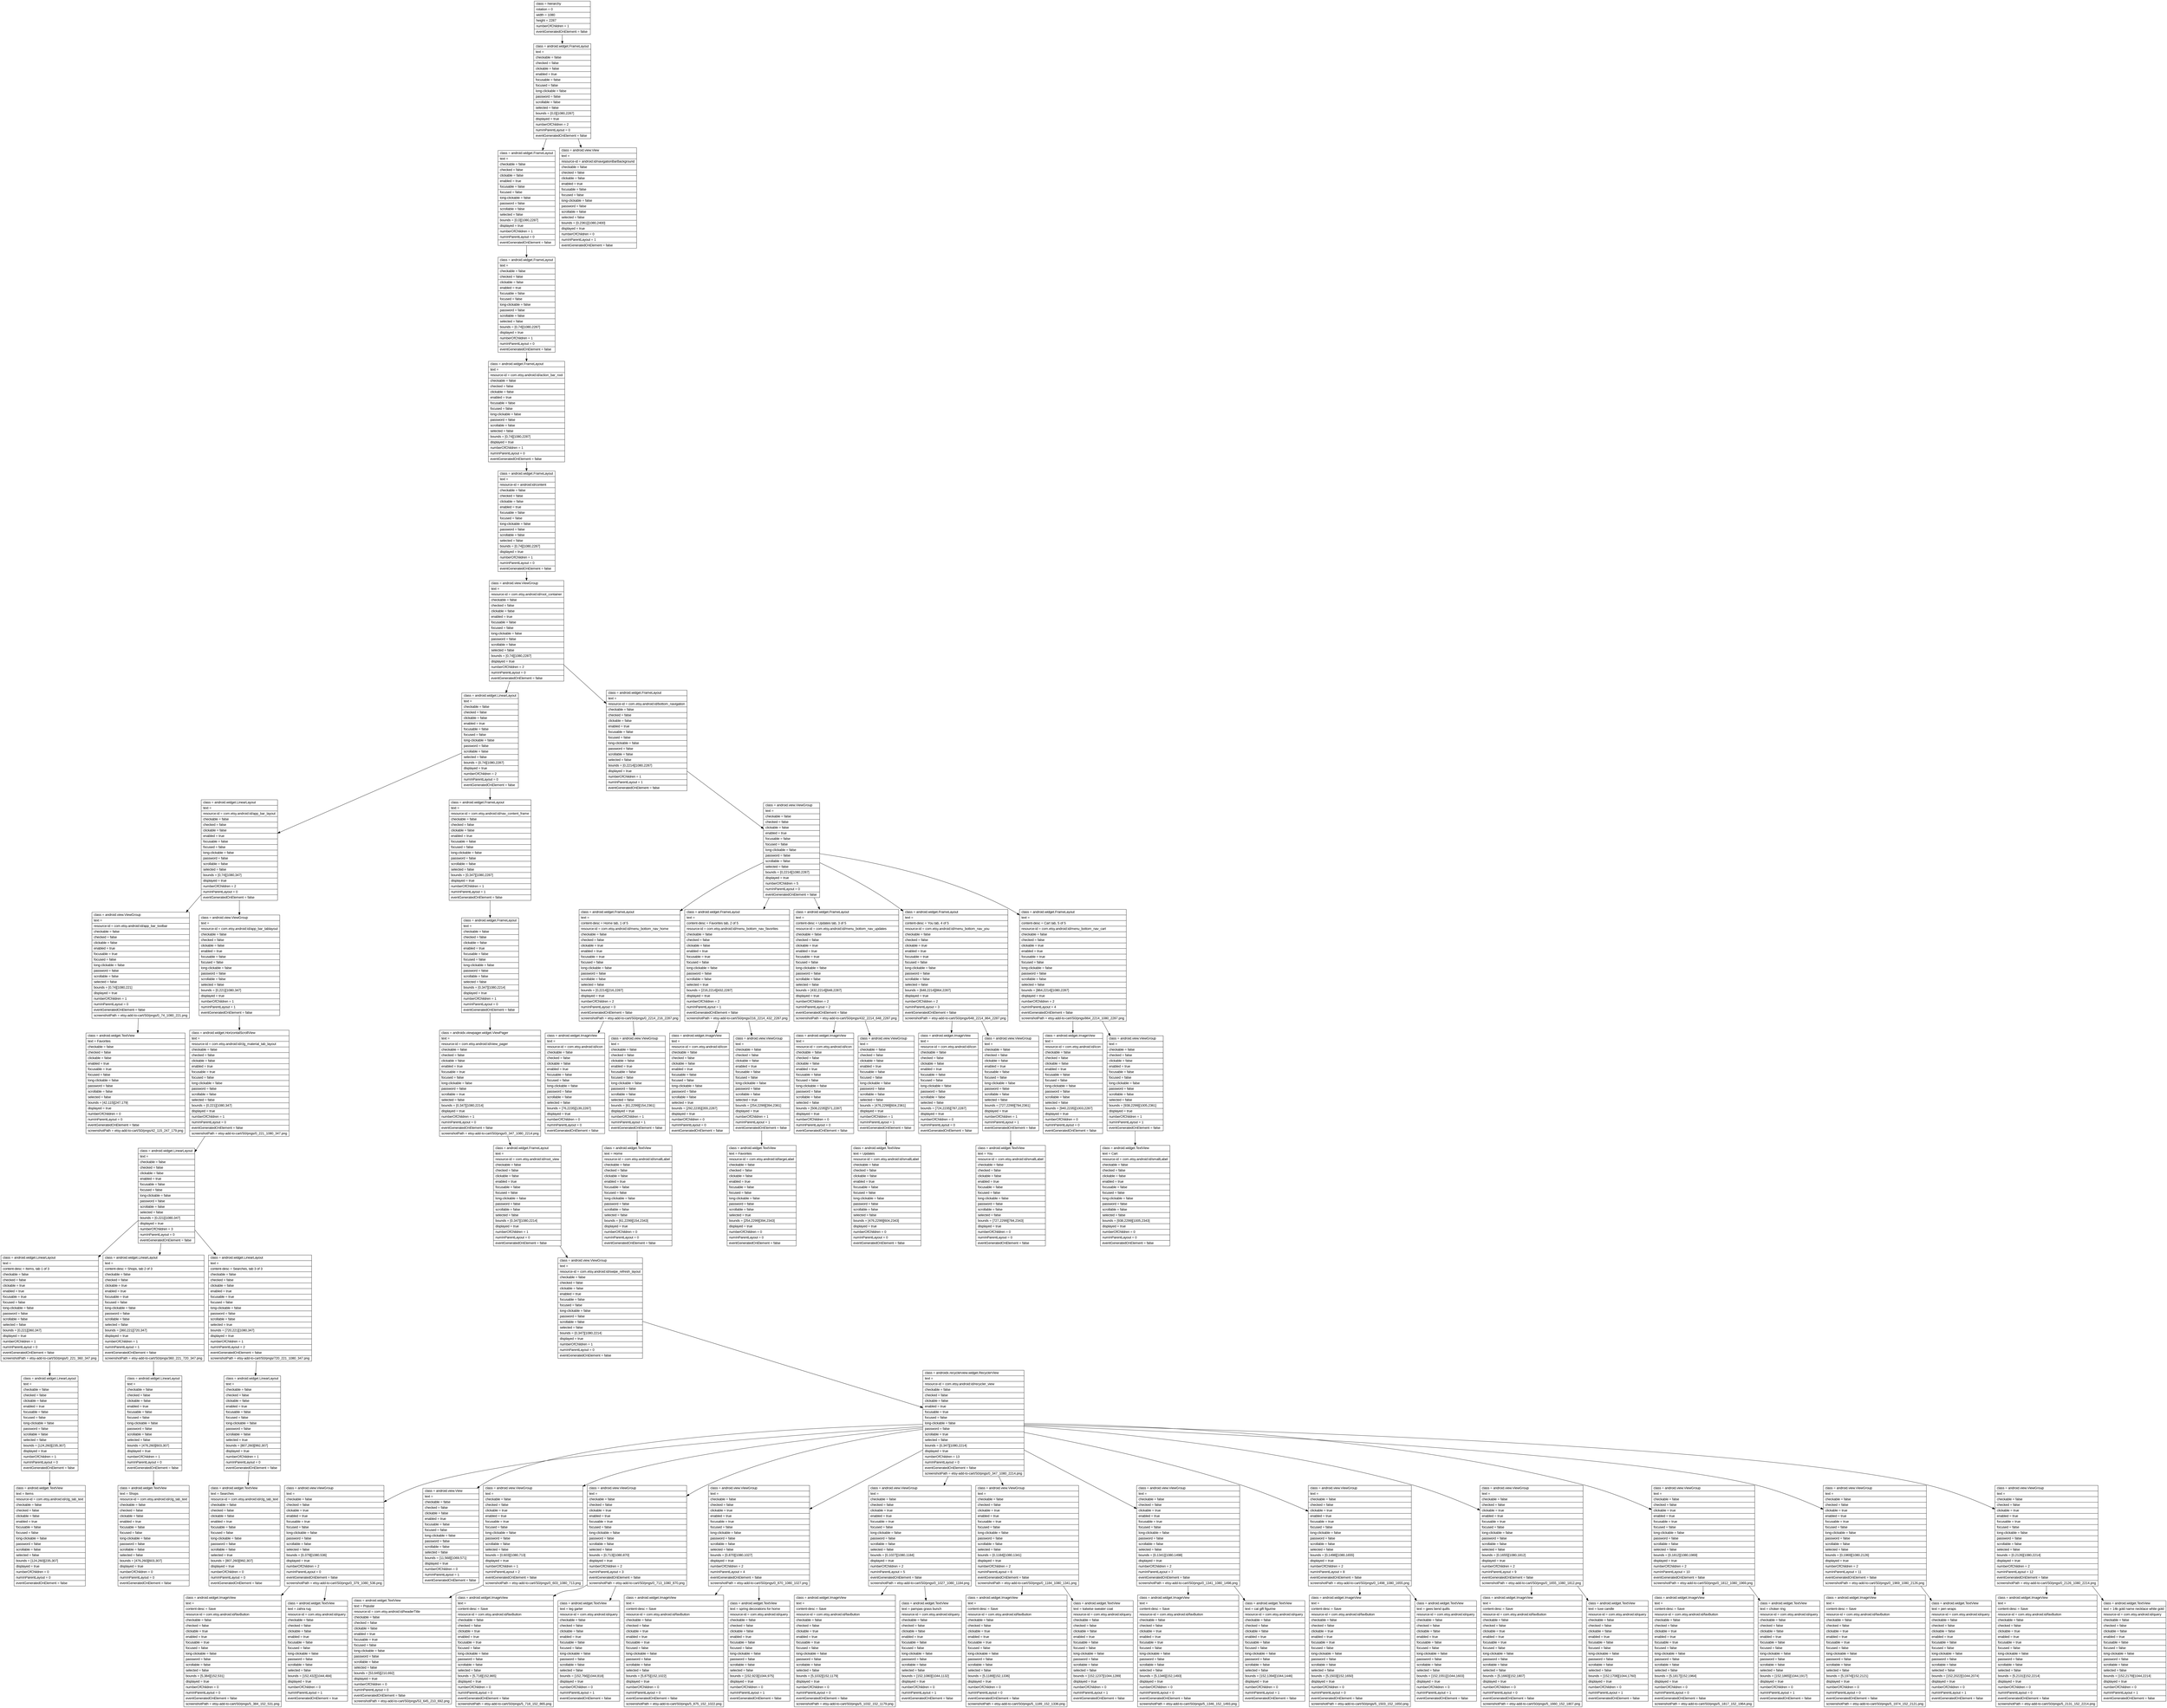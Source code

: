 digraph Layout {

	node [shape=record fontname=Arial];

	0	[label="{class = hierarchy\l|rotation = 0\l|width = 1080\l|height = 2287\l|numberOfChildren = 1\l|eventGeneratedOnElement = false \l}"]
	1	[label="{class = android.widget.FrameLayout\l|text = \l|checkable = false\l|checked = false\l|clickable = false\l|enabled = true\l|focusable = false\l|focused = false\l|long-clickable = false\l|password = false\l|scrollable = false\l|selected = false\l|bounds = [0,0][1080,2287]\l|displayed = true\l|numberOfChildren = 2\l|numInParentLayout = 0\l|eventGeneratedOnElement = false \l}"]
	2	[label="{class = android.widget.FrameLayout\l|text = \l|checkable = false\l|checked = false\l|clickable = false\l|enabled = true\l|focusable = false\l|focused = false\l|long-clickable = false\l|password = false\l|scrollable = false\l|selected = false\l|bounds = [0,0][1080,2287]\l|displayed = true\l|numberOfChildren = 1\l|numInParentLayout = 0\l|eventGeneratedOnElement = false \l}"]
	3	[label="{class = android.view.View\l|text = \l|resource-id = android:id/navigationBarBackground\l|checkable = false\l|checked = false\l|clickable = false\l|enabled = true\l|focusable = false\l|focused = false\l|long-clickable = false\l|password = false\l|scrollable = false\l|selected = false\l|bounds = [0,2361][1080,2400]\l|displayed = true\l|numberOfChildren = 0\l|numInParentLayout = 1\l|eventGeneratedOnElement = false \l}"]
	4	[label="{class = android.widget.FrameLayout\l|text = \l|checkable = false\l|checked = false\l|clickable = false\l|enabled = true\l|focusable = false\l|focused = false\l|long-clickable = false\l|password = false\l|scrollable = false\l|selected = false\l|bounds = [0,74][1080,2287]\l|displayed = true\l|numberOfChildren = 1\l|numInParentLayout = 0\l|eventGeneratedOnElement = false \l}"]
	5	[label="{class = android.widget.FrameLayout\l|text = \l|resource-id = com.etsy.android:id/action_bar_root\l|checkable = false\l|checked = false\l|clickable = false\l|enabled = true\l|focusable = false\l|focused = false\l|long-clickable = false\l|password = false\l|scrollable = false\l|selected = false\l|bounds = [0,74][1080,2287]\l|displayed = true\l|numberOfChildren = 1\l|numInParentLayout = 0\l|eventGeneratedOnElement = false \l}"]
	6	[label="{class = android.widget.FrameLayout\l|text = \l|resource-id = android:id/content\l|checkable = false\l|checked = false\l|clickable = false\l|enabled = true\l|focusable = false\l|focused = false\l|long-clickable = false\l|password = false\l|scrollable = false\l|selected = false\l|bounds = [0,74][1080,2287]\l|displayed = true\l|numberOfChildren = 1\l|numInParentLayout = 0\l|eventGeneratedOnElement = false \l}"]
	7	[label="{class = android.view.ViewGroup\l|text = \l|resource-id = com.etsy.android:id/root_container\l|checkable = false\l|checked = false\l|clickable = false\l|enabled = true\l|focusable = false\l|focused = false\l|long-clickable = false\l|password = false\l|scrollable = false\l|selected = false\l|bounds = [0,74][1080,2287]\l|displayed = true\l|numberOfChildren = 2\l|numInParentLayout = 0\l|eventGeneratedOnElement = false \l}"]
	8	[label="{class = android.widget.LinearLayout\l|text = \l|checkable = false\l|checked = false\l|clickable = false\l|enabled = true\l|focusable = false\l|focused = false\l|long-clickable = false\l|password = false\l|scrollable = false\l|selected = false\l|bounds = [0,74][1080,2287]\l|displayed = true\l|numberOfChildren = 2\l|numInParentLayout = 0\l|eventGeneratedOnElement = false \l}"]
	9	[label="{class = android.widget.FrameLayout\l|text = \l|resource-id = com.etsy.android:id/bottom_navigation\l|checkable = false\l|checked = false\l|clickable = false\l|enabled = true\l|focusable = false\l|focused = false\l|long-clickable = false\l|password = false\l|scrollable = false\l|selected = false\l|bounds = [0,2214][1080,2287]\l|displayed = true\l|numberOfChildren = 1\l|numInParentLayout = 1\l|eventGeneratedOnElement = false \l}"]
	10	[label="{class = android.widget.LinearLayout\l|text = \l|resource-id = com.etsy.android:id/app_bar_layout\l|checkable = false\l|checked = false\l|clickable = false\l|enabled = true\l|focusable = false\l|focused = false\l|long-clickable = false\l|password = false\l|scrollable = false\l|selected = false\l|bounds = [0,74][1080,347]\l|displayed = true\l|numberOfChildren = 2\l|numInParentLayout = 0\l|eventGeneratedOnElement = false \l}"]
	11	[label="{class = android.widget.FrameLayout\l|text = \l|resource-id = com.etsy.android:id/nav_content_frame\l|checkable = false\l|checked = false\l|clickable = false\l|enabled = true\l|focusable = false\l|focused = false\l|long-clickable = false\l|password = false\l|scrollable = false\l|selected = false\l|bounds = [0,347][1080,2287]\l|displayed = true\l|numberOfChildren = 1\l|numInParentLayout = 1\l|eventGeneratedOnElement = false \l}"]
	12	[label="{class = android.view.ViewGroup\l|text = \l|checkable = false\l|checked = false\l|clickable = false\l|enabled = true\l|focusable = false\l|focused = false\l|long-clickable = false\l|password = false\l|scrollable = false\l|selected = false\l|bounds = [0,2214][1080,2287]\l|displayed = true\l|numberOfChildren = 5\l|numInParentLayout = 0\l|eventGeneratedOnElement = false \l}"]
	13	[label="{class = android.view.ViewGroup\l|text = \l|resource-id = com.etsy.android:id/app_bar_toolbar\l|checkable = false\l|checked = false\l|clickable = false\l|enabled = true\l|focusable = true\l|focused = false\l|long-clickable = false\l|password = false\l|scrollable = false\l|selected = false\l|bounds = [0,74][1080,221]\l|displayed = true\l|numberOfChildren = 1\l|numInParentLayout = 0\l|eventGeneratedOnElement = false \l|screenshotPath = etsy-add-to-cart/S0/pngs/0_74_1080_221.png\l}"]
	14	[label="{class = android.view.ViewGroup\l|text = \l|resource-id = com.etsy.android:id/app_bar_tablayout\l|checkable = false\l|checked = false\l|clickable = false\l|enabled = true\l|focusable = false\l|focused = false\l|long-clickable = false\l|password = false\l|scrollable = false\l|selected = false\l|bounds = [0,221][1080,347]\l|displayed = true\l|numberOfChildren = 1\l|numInParentLayout = 1\l|eventGeneratedOnElement = false \l}"]
	15	[label="{class = android.widget.FrameLayout\l|text = \l|checkable = false\l|checked = false\l|clickable = false\l|enabled = true\l|focusable = false\l|focused = false\l|long-clickable = false\l|password = false\l|scrollable = false\l|selected = false\l|bounds = [0,347][1080,2214]\l|displayed = true\l|numberOfChildren = 1\l|numInParentLayout = 0\l|eventGeneratedOnElement = false \l}"]
	16	[label="{class = android.widget.FrameLayout\l|text = \l|content-desc = Home tab, 1 of 5\l|resource-id = com.etsy.android:id/menu_bottom_nav_home\l|checkable = false\l|checked = false\l|clickable = true\l|enabled = true\l|focusable = true\l|focused = false\l|long-clickable = false\l|password = false\l|scrollable = false\l|selected = false\l|bounds = [0,2214][216,2287]\l|displayed = true\l|numberOfChildren = 2\l|numInParentLayout = 0\l|eventGeneratedOnElement = false \l|screenshotPath = etsy-add-to-cart/S0/pngs/0_2214_216_2287.png\l}"]
	17	[label="{class = android.widget.FrameLayout\l|text = \l|content-desc = Favorites tab, 2 of 5\l|resource-id = com.etsy.android:id/menu_bottom_nav_favorites\l|checkable = false\l|checked = false\l|clickable = false\l|enabled = true\l|focusable = true\l|focused = false\l|long-clickable = false\l|password = false\l|scrollable = false\l|selected = true\l|bounds = [216,2214][432,2287]\l|displayed = true\l|numberOfChildren = 2\l|numInParentLayout = 1\l|eventGeneratedOnElement = false \l|screenshotPath = etsy-add-to-cart/S0/pngs/216_2214_432_2287.png\l}"]
	18	[label="{class = android.widget.FrameLayout\l|text = \l|content-desc = Updates tab, 3 of 5\l|resource-id = com.etsy.android:id/menu_bottom_nav_updates\l|checkable = false\l|checked = false\l|clickable = true\l|enabled = true\l|focusable = true\l|focused = false\l|long-clickable = false\l|password = false\l|scrollable = false\l|selected = false\l|bounds = [432,2214][648,2287]\l|displayed = true\l|numberOfChildren = 2\l|numInParentLayout = 2\l|eventGeneratedOnElement = false \l|screenshotPath = etsy-add-to-cart/S0/pngs/432_2214_648_2287.png\l}"]
	19	[label="{class = android.widget.FrameLayout\l|text = \l|content-desc = You tab, 4 of 5\l|resource-id = com.etsy.android:id/menu_bottom_nav_you\l|checkable = false\l|checked = false\l|clickable = true\l|enabled = true\l|focusable = true\l|focused = false\l|long-clickable = false\l|password = false\l|scrollable = false\l|selected = false\l|bounds = [648,2214][864,2287]\l|displayed = true\l|numberOfChildren = 2\l|numInParentLayout = 3\l|eventGeneratedOnElement = false \l|screenshotPath = etsy-add-to-cart/S0/pngs/648_2214_864_2287.png\l}"]
	20	[label="{class = android.widget.FrameLayout\l|text = \l|content-desc = Cart tab, 5 of 5\l|resource-id = com.etsy.android:id/menu_bottom_nav_cart\l|checkable = false\l|checked = false\l|clickable = true\l|enabled = true\l|focusable = true\l|focused = false\l|long-clickable = false\l|password = false\l|scrollable = false\l|selected = false\l|bounds = [864,2214][1080,2287]\l|displayed = true\l|numberOfChildren = 2\l|numInParentLayout = 4\l|eventGeneratedOnElement = false \l|screenshotPath = etsy-add-to-cart/S0/pngs/864_2214_1080_2287.png\l}"]
	21	[label="{class = android.widget.TextView\l|text = Favorites\l|checkable = false\l|checked = false\l|clickable = false\l|enabled = true\l|focusable = true\l|focused = false\l|long-clickable = false\l|password = false\l|scrollable = false\l|selected = false\l|bounds = [42,115][247,179]\l|displayed = true\l|numberOfChildren = 0\l|numInParentLayout = 0\l|eventGeneratedOnElement = false \l|screenshotPath = etsy-add-to-cart/S0/pngs/42_115_247_179.png\l}"]
	22	[label="{class = android.widget.HorizontalScrollView\l|text = \l|resource-id = com.etsy.android:id/clg_material_tab_layout\l|checkable = false\l|checked = false\l|clickable = false\l|enabled = true\l|focusable = true\l|focused = false\l|long-clickable = false\l|password = false\l|scrollable = false\l|selected = false\l|bounds = [0,221][1080,347]\l|displayed = true\l|numberOfChildren = 1\l|numInParentLayout = 0\l|eventGeneratedOnElement = false \l|screenshotPath = etsy-add-to-cart/S0/pngs/0_221_1080_347.png\l}"]
	23	[label="{class = androidx.viewpager.widget.ViewPager\l|text = \l|resource-id = com.etsy.android:id/view_pager\l|checkable = false\l|checked = false\l|clickable = false\l|enabled = true\l|focusable = true\l|focused = false\l|long-clickable = false\l|password = false\l|scrollable = true\l|selected = false\l|bounds = [0,347][1080,2214]\l|displayed = true\l|numberOfChildren = 1\l|numInParentLayout = 0\l|eventGeneratedOnElement = false \l|screenshotPath = etsy-add-to-cart/S0/pngs/0_347_1080_2214.png\l}"]
	24	[label="{class = android.widget.ImageView\l|text = \l|resource-id = com.etsy.android:id/icon\l|checkable = false\l|checked = false\l|clickable = false\l|enabled = true\l|focusable = false\l|focused = false\l|long-clickable = false\l|password = false\l|scrollable = false\l|selected = false\l|bounds = [76,2235][139,2287]\l|displayed = true\l|numberOfChildren = 0\l|numInParentLayout = 0\l|eventGeneratedOnElement = false \l}"]
	25	[label="{class = android.view.ViewGroup\l|text = \l|checkable = false\l|checked = false\l|clickable = false\l|enabled = true\l|focusable = false\l|focused = false\l|long-clickable = false\l|password = false\l|scrollable = false\l|selected = false\l|bounds = [61,2299][154,2361]\l|displayed = true\l|numberOfChildren = 1\l|numInParentLayout = 1\l|eventGeneratedOnElement = false \l}"]
	26	[label="{class = android.widget.ImageView\l|text = \l|resource-id = com.etsy.android:id/icon\l|checkable = false\l|checked = false\l|clickable = false\l|enabled = true\l|focusable = false\l|focused = false\l|long-clickable = false\l|password = false\l|scrollable = false\l|selected = true\l|bounds = [292,2235][355,2287]\l|displayed = true\l|numberOfChildren = 0\l|numInParentLayout = 0\l|eventGeneratedOnElement = false \l}"]
	27	[label="{class = android.view.ViewGroup\l|text = \l|checkable = false\l|checked = false\l|clickable = false\l|enabled = true\l|focusable = false\l|focused = false\l|long-clickable = false\l|password = false\l|scrollable = false\l|selected = true\l|bounds = [254,2299][394,2361]\l|displayed = true\l|numberOfChildren = 1\l|numInParentLayout = 1\l|eventGeneratedOnElement = false \l}"]
	28	[label="{class = android.widget.ImageView\l|text = \l|resource-id = com.etsy.android:id/icon\l|checkable = false\l|checked = false\l|clickable = false\l|enabled = true\l|focusable = false\l|focused = false\l|long-clickable = false\l|password = false\l|scrollable = false\l|selected = false\l|bounds = [508,2235][571,2287]\l|displayed = true\l|numberOfChildren = 0\l|numInParentLayout = 0\l|eventGeneratedOnElement = false \l}"]
	29	[label="{class = android.view.ViewGroup\l|text = \l|checkable = false\l|checked = false\l|clickable = false\l|enabled = true\l|focusable = false\l|focused = false\l|long-clickable = false\l|password = false\l|scrollable = false\l|selected = false\l|bounds = [476,2299][604,2361]\l|displayed = true\l|numberOfChildren = 1\l|numInParentLayout = 1\l|eventGeneratedOnElement = false \l}"]
	30	[label="{class = android.widget.ImageView\l|text = \l|resource-id = com.etsy.android:id/icon\l|checkable = false\l|checked = false\l|clickable = false\l|enabled = true\l|focusable = false\l|focused = false\l|long-clickable = false\l|password = false\l|scrollable = false\l|selected = false\l|bounds = [724,2235][787,2287]\l|displayed = true\l|numberOfChildren = 0\l|numInParentLayout = 0\l|eventGeneratedOnElement = false \l}"]
	31	[label="{class = android.view.ViewGroup\l|text = \l|checkable = false\l|checked = false\l|clickable = false\l|enabled = true\l|focusable = false\l|focused = false\l|long-clickable = false\l|password = false\l|scrollable = false\l|selected = false\l|bounds = [727,2299][784,2361]\l|displayed = true\l|numberOfChildren = 1\l|numInParentLayout = 1\l|eventGeneratedOnElement = false \l}"]
	32	[label="{class = android.widget.ImageView\l|text = \l|resource-id = com.etsy.android:id/icon\l|checkable = false\l|checked = false\l|clickable = false\l|enabled = true\l|focusable = false\l|focused = false\l|long-clickable = false\l|password = false\l|scrollable = false\l|selected = false\l|bounds = [940,2235][1003,2287]\l|displayed = true\l|numberOfChildren = 0\l|numInParentLayout = 0\l|eventGeneratedOnElement = false \l}"]
	33	[label="{class = android.view.ViewGroup\l|text = \l|checkable = false\l|checked = false\l|clickable = false\l|enabled = true\l|focusable = false\l|focused = false\l|long-clickable = false\l|password = false\l|scrollable = false\l|selected = false\l|bounds = [938,2299][1005,2361]\l|displayed = true\l|numberOfChildren = 1\l|numInParentLayout = 1\l|eventGeneratedOnElement = false \l}"]
	34	[label="{class = android.widget.LinearLayout\l|text = \l|checkable = false\l|checked = false\l|clickable = false\l|enabled = true\l|focusable = false\l|focused = false\l|long-clickable = false\l|password = false\l|scrollable = false\l|selected = false\l|bounds = [0,221][1080,347]\l|displayed = true\l|numberOfChildren = 3\l|numInParentLayout = 0\l|eventGeneratedOnElement = false \l}"]
	35	[label="{class = android.widget.FrameLayout\l|text = \l|resource-id = com.etsy.android:id/root_view\l|checkable = false\l|checked = false\l|clickable = false\l|enabled = true\l|focusable = false\l|focused = false\l|long-clickable = false\l|password = false\l|scrollable = false\l|selected = false\l|bounds = [0,347][1080,2214]\l|displayed = true\l|numberOfChildren = 1\l|numInParentLayout = 0\l|eventGeneratedOnElement = false \l}"]
	36	[label="{class = android.widget.TextView\l|text = Home\l|resource-id = com.etsy.android:id/smallLabel\l|checkable = false\l|checked = false\l|clickable = false\l|enabled = true\l|focusable = false\l|focused = false\l|long-clickable = false\l|password = false\l|scrollable = false\l|selected = false\l|bounds = [61,2299][154,2343]\l|displayed = true\l|numberOfChildren = 0\l|numInParentLayout = 0\l|eventGeneratedOnElement = false \l}"]
	37	[label="{class = android.widget.TextView\l|text = Favorites\l|resource-id = com.etsy.android:id/largeLabel\l|checkable = false\l|checked = false\l|clickable = false\l|enabled = true\l|focusable = false\l|focused = false\l|long-clickable = false\l|password = false\l|scrollable = false\l|selected = true\l|bounds = [254,2299][394,2343]\l|displayed = true\l|numberOfChildren = 0\l|numInParentLayout = 0\l|eventGeneratedOnElement = false \l}"]
	38	[label="{class = android.widget.TextView\l|text = Updates\l|resource-id = com.etsy.android:id/smallLabel\l|checkable = false\l|checked = false\l|clickable = false\l|enabled = true\l|focusable = false\l|focused = false\l|long-clickable = false\l|password = false\l|scrollable = false\l|selected = false\l|bounds = [476,2299][604,2343]\l|displayed = true\l|numberOfChildren = 0\l|numInParentLayout = 0\l|eventGeneratedOnElement = false \l}"]
	39	[label="{class = android.widget.TextView\l|text = You\l|resource-id = com.etsy.android:id/smallLabel\l|checkable = false\l|checked = false\l|clickable = false\l|enabled = true\l|focusable = false\l|focused = false\l|long-clickable = false\l|password = false\l|scrollable = false\l|selected = false\l|bounds = [727,2299][784,2343]\l|displayed = true\l|numberOfChildren = 0\l|numInParentLayout = 0\l|eventGeneratedOnElement = false \l}"]
	40	[label="{class = android.widget.TextView\l|text = Cart\l|resource-id = com.etsy.android:id/smallLabel\l|checkable = false\l|checked = false\l|clickable = false\l|enabled = true\l|focusable = false\l|focused = false\l|long-clickable = false\l|password = false\l|scrollable = false\l|selected = false\l|bounds = [938,2299][1005,2343]\l|displayed = true\l|numberOfChildren = 0\l|numInParentLayout = 0\l|eventGeneratedOnElement = false \l}"]
	41	[label="{class = android.widget.LinearLayout\l|text = \l|content-desc = Items, tab 1 of 3\l|checkable = false\l|checked = false\l|clickable = true\l|enabled = true\l|focusable = true\l|focused = false\l|long-clickable = false\l|password = false\l|scrollable = false\l|selected = false\l|bounds = [0,221][360,347]\l|displayed = true\l|numberOfChildren = 1\l|numInParentLayout = 0\l|eventGeneratedOnElement = false \l|screenshotPath = etsy-add-to-cart/S0/pngs/0_221_360_347.png\l}"]
	42	[label="{class = android.widget.LinearLayout\l|text = \l|content-desc = Shops, tab 2 of 3\l|checkable = false\l|checked = false\l|clickable = true\l|enabled = true\l|focusable = true\l|focused = false\l|long-clickable = false\l|password = false\l|scrollable = false\l|selected = false\l|bounds = [360,221][720,347]\l|displayed = true\l|numberOfChildren = 1\l|numInParentLayout = 1\l|eventGeneratedOnElement = false \l|screenshotPath = etsy-add-to-cart/S0/pngs/360_221_720_347.png\l}"]
	43	[label="{class = android.widget.LinearLayout\l|text = \l|content-desc = Searches, tab 3 of 3\l|checkable = false\l|checked = false\l|clickable = false\l|enabled = true\l|focusable = true\l|focused = false\l|long-clickable = false\l|password = false\l|scrollable = false\l|selected = true\l|bounds = [720,221][1080,347]\l|displayed = true\l|numberOfChildren = 1\l|numInParentLayout = 2\l|eventGeneratedOnElement = false \l|screenshotPath = etsy-add-to-cart/S0/pngs/720_221_1080_347.png\l}"]
	44	[label="{class = android.view.ViewGroup\l|text = \l|resource-id = com.etsy.android:id/swipe_refresh_layout\l|checkable = false\l|checked = false\l|clickable = false\l|enabled = true\l|focusable = false\l|focused = false\l|long-clickable = false\l|password = false\l|scrollable = false\l|selected = false\l|bounds = [0,347][1080,2214]\l|displayed = true\l|numberOfChildren = 1\l|numInParentLayout = 0\l|eventGeneratedOnElement = false \l}"]
	45	[label="{class = android.widget.LinearLayout\l|text = \l|checkable = false\l|checked = false\l|clickable = false\l|enabled = true\l|focusable = false\l|focused = false\l|long-clickable = false\l|password = false\l|scrollable = false\l|selected = false\l|bounds = [124,260][235,307]\l|displayed = true\l|numberOfChildren = 1\l|numInParentLayout = 0\l|eventGeneratedOnElement = false \l}"]
	46	[label="{class = android.widget.LinearLayout\l|text = \l|checkable = false\l|checked = false\l|clickable = false\l|enabled = true\l|focusable = false\l|focused = false\l|long-clickable = false\l|password = false\l|scrollable = false\l|selected = false\l|bounds = [476,260][603,307]\l|displayed = true\l|numberOfChildren = 1\l|numInParentLayout = 0\l|eventGeneratedOnElement = false \l}"]
	47	[label="{class = android.widget.LinearLayout\l|text = \l|checkable = false\l|checked = false\l|clickable = false\l|enabled = true\l|focusable = false\l|focused = false\l|long-clickable = false\l|password = false\l|scrollable = false\l|selected = true\l|bounds = [807,260][992,307]\l|displayed = true\l|numberOfChildren = 1\l|numInParentLayout = 0\l|eventGeneratedOnElement = false \l}"]
	48	[label="{class = androidx.recyclerview.widget.RecyclerView\l|text = \l|resource-id = com.etsy.android:id/recycler_view\l|checkable = false\l|checked = false\l|clickable = false\l|enabled = true\l|focusable = true\l|focused = false\l|long-clickable = false\l|password = false\l|scrollable = true\l|selected = false\l|bounds = [0,347][1080,2214]\l|displayed = true\l|numberOfChildren = 13\l|numInParentLayout = 0\l|eventGeneratedOnElement = false \l|screenshotPath = etsy-add-to-cart/S0/pngs/0_347_1080_2214.png\l}"]
	49	[label="{class = android.widget.TextView\l|text = Items\l|resource-id = com.etsy.android:id/clg_tab_text\l|checkable = false\l|checked = false\l|clickable = false\l|enabled = true\l|focusable = false\l|focused = false\l|long-clickable = false\l|password = false\l|scrollable = false\l|selected = false\l|bounds = [124,260][235,307]\l|displayed = true\l|numberOfChildren = 0\l|numInParentLayout = 0\l|eventGeneratedOnElement = false \l}"]
	50	[label="{class = android.widget.TextView\l|text = Shops\l|resource-id = com.etsy.android:id/clg_tab_text\l|checkable = false\l|checked = false\l|clickable = false\l|enabled = true\l|focusable = false\l|focused = false\l|long-clickable = false\l|password = false\l|scrollable = false\l|selected = false\l|bounds = [476,260][603,307]\l|displayed = true\l|numberOfChildren = 0\l|numInParentLayout = 0\l|eventGeneratedOnElement = false \l}"]
	51	[label="{class = android.widget.TextView\l|text = Searches\l|resource-id = com.etsy.android:id/clg_tab_text\l|checkable = false\l|checked = false\l|clickable = false\l|enabled = true\l|focusable = false\l|focused = false\l|long-clickable = false\l|password = false\l|scrollable = false\l|selected = true\l|bounds = [807,260][992,307]\l|displayed = true\l|numberOfChildren = 0\l|numInParentLayout = 0\l|eventGeneratedOnElement = false \l}"]
	52	[label="{class = android.view.ViewGroup\l|text = \l|checkable = false\l|checked = false\l|clickable = true\l|enabled = true\l|focusable = true\l|focused = false\l|long-clickable = false\l|password = false\l|scrollable = false\l|selected = false\l|bounds = [0,379][1080,536]\l|displayed = true\l|numberOfChildren = 2\l|numInParentLayout = 0\l|eventGeneratedOnElement = false \l|screenshotPath = etsy-add-to-cart/S0/pngs/0_379_1080_536.png\l}"]
	53	[label="{class = android.view.View\l|text = \l|checkable = false\l|checked = false\l|clickable = false\l|enabled = true\l|focusable = false\l|focused = false\l|long-clickable = false\l|password = false\l|scrollable = false\l|selected = false\l|bounds = [11,568][1069,571]\l|displayed = true\l|numberOfChildren = 0\l|numInParentLayout = 1\l|eventGeneratedOnElement = false \l}"]
	54	[label="{class = android.view.ViewGroup\l|text = \l|checkable = false\l|checked = false\l|clickable = true\l|enabled = true\l|focusable = true\l|focused = false\l|long-clickable = false\l|password = false\l|scrollable = false\l|selected = false\l|bounds = [0,603][1080,713]\l|displayed = true\l|numberOfChildren = 1\l|numInParentLayout = 2\l|eventGeneratedOnElement = false \l|screenshotPath = etsy-add-to-cart/S0/pngs/0_603_1080_713.png\l}"]
	55	[label="{class = android.view.ViewGroup\l|text = \l|checkable = false\l|checked = false\l|clickable = true\l|enabled = true\l|focusable = true\l|focused = false\l|long-clickable = false\l|password = false\l|scrollable = false\l|selected = false\l|bounds = [0,713][1080,870]\l|displayed = true\l|numberOfChildren = 2\l|numInParentLayout = 3\l|eventGeneratedOnElement = false \l|screenshotPath = etsy-add-to-cart/S0/pngs/0_713_1080_870.png\l}"]
	56	[label="{class = android.view.ViewGroup\l|text = \l|checkable = false\l|checked = false\l|clickable = true\l|enabled = true\l|focusable = true\l|focused = false\l|long-clickable = false\l|password = false\l|scrollable = false\l|selected = false\l|bounds = [0,870][1080,1027]\l|displayed = true\l|numberOfChildren = 2\l|numInParentLayout = 4\l|eventGeneratedOnElement = false \l|screenshotPath = etsy-add-to-cart/S0/pngs/0_870_1080_1027.png\l}"]
	57	[label="{class = android.view.ViewGroup\l|text = \l|checkable = false\l|checked = false\l|clickable = true\l|enabled = true\l|focusable = true\l|focused = false\l|long-clickable = false\l|password = false\l|scrollable = false\l|selected = false\l|bounds = [0,1027][1080,1184]\l|displayed = true\l|numberOfChildren = 2\l|numInParentLayout = 5\l|eventGeneratedOnElement = false \l|screenshotPath = etsy-add-to-cart/S0/pngs/0_1027_1080_1184.png\l}"]
	58	[label="{class = android.view.ViewGroup\l|text = \l|checkable = false\l|checked = false\l|clickable = true\l|enabled = true\l|focusable = true\l|focused = false\l|long-clickable = false\l|password = false\l|scrollable = false\l|selected = false\l|bounds = [0,1184][1080,1341]\l|displayed = true\l|numberOfChildren = 2\l|numInParentLayout = 6\l|eventGeneratedOnElement = false \l|screenshotPath = etsy-add-to-cart/S0/pngs/0_1184_1080_1341.png\l}"]
	59	[label="{class = android.view.ViewGroup\l|text = \l|checkable = false\l|checked = false\l|clickable = true\l|enabled = true\l|focusable = true\l|focused = false\l|long-clickable = false\l|password = false\l|scrollable = false\l|selected = false\l|bounds = [0,1341][1080,1498]\l|displayed = true\l|numberOfChildren = 2\l|numInParentLayout = 7\l|eventGeneratedOnElement = false \l|screenshotPath = etsy-add-to-cart/S0/pngs/0_1341_1080_1498.png\l}"]
	60	[label="{class = android.view.ViewGroup\l|text = \l|checkable = false\l|checked = false\l|clickable = true\l|enabled = true\l|focusable = true\l|focused = false\l|long-clickable = false\l|password = false\l|scrollable = false\l|selected = false\l|bounds = [0,1498][1080,1655]\l|displayed = true\l|numberOfChildren = 2\l|numInParentLayout = 8\l|eventGeneratedOnElement = false \l|screenshotPath = etsy-add-to-cart/S0/pngs/0_1498_1080_1655.png\l}"]
	61	[label="{class = android.view.ViewGroup\l|text = \l|checkable = false\l|checked = false\l|clickable = true\l|enabled = true\l|focusable = true\l|focused = false\l|long-clickable = false\l|password = false\l|scrollable = false\l|selected = false\l|bounds = [0,1655][1080,1812]\l|displayed = true\l|numberOfChildren = 2\l|numInParentLayout = 9\l|eventGeneratedOnElement = false \l|screenshotPath = etsy-add-to-cart/S0/pngs/0_1655_1080_1812.png\l}"]
	62	[label="{class = android.view.ViewGroup\l|text = \l|checkable = false\l|checked = false\l|clickable = true\l|enabled = true\l|focusable = true\l|focused = false\l|long-clickable = false\l|password = false\l|scrollable = false\l|selected = false\l|bounds = [0,1812][1080,1969]\l|displayed = true\l|numberOfChildren = 2\l|numInParentLayout = 10\l|eventGeneratedOnElement = false \l|screenshotPath = etsy-add-to-cart/S0/pngs/0_1812_1080_1969.png\l}"]
	63	[label="{class = android.view.ViewGroup\l|text = \l|checkable = false\l|checked = false\l|clickable = true\l|enabled = true\l|focusable = true\l|focused = false\l|long-clickable = false\l|password = false\l|scrollable = false\l|selected = false\l|bounds = [0,1969][1080,2126]\l|displayed = true\l|numberOfChildren = 2\l|numInParentLayout = 11\l|eventGeneratedOnElement = false \l|screenshotPath = etsy-add-to-cart/S0/pngs/0_1969_1080_2126.png\l}"]
	64	[label="{class = android.view.ViewGroup\l|text = \l|checkable = false\l|checked = false\l|clickable = true\l|enabled = true\l|focusable = true\l|focused = false\l|long-clickable = false\l|password = false\l|scrollable = false\l|selected = false\l|bounds = [0,2126][1080,2214]\l|displayed = true\l|numberOfChildren = 2\l|numInParentLayout = 12\l|eventGeneratedOnElement = false \l|screenshotPath = etsy-add-to-cart/S0/pngs/0_2126_1080_2214.png\l}"]
	65	[label="{class = android.widget.ImageView\l|text = \l|content-desc = Save\l|resource-id = com.etsy.android:id/favButton\l|checkable = false\l|checked = false\l|clickable = true\l|enabled = true\l|focusable = true\l|focused = false\l|long-clickable = false\l|password = false\l|scrollable = false\l|selected = false\l|bounds = [5,384][152,531]\l|displayed = true\l|numberOfChildren = 0\l|numInParentLayout = 0\l|eventGeneratedOnElement = false \l|screenshotPath = etsy-add-to-cart/S0/pngs/5_384_152_531.png\l}"]
	66	[label="{class = android.widget.TextView\l|text = zahra rug\l|resource-id = com.etsy.android:id/query\l|checkable = false\l|checked = false\l|clickable = false\l|enabled = true\l|focusable = false\l|focused = false\l|long-clickable = false\l|password = false\l|scrollable = false\l|selected = false\l|bounds = [152,432][1044,484]\l|displayed = true\l|numberOfChildren = 0\l|numInParentLayout = 1\l|eventGeneratedOnElement = true \l}"]
	67	[label="{class = android.widget.TextView\l|text = Popular\l|resource-id = com.etsy.android:id/headerTitle\l|checkable = false\l|checked = false\l|clickable = false\l|enabled = true\l|focusable = true\l|focused = false\l|long-clickable = false\l|password = false\l|scrollable = false\l|selected = false\l|bounds = [53,645][210,692]\l|displayed = true\l|numberOfChildren = 0\l|numInParentLayout = 0\l|eventGeneratedOnElement = false \l|screenshotPath = etsy-add-to-cart/S0/pngs/53_645_210_692.png\l}"]
	68	[label="{class = android.widget.ImageView\l|text = \l|content-desc = Save\l|resource-id = com.etsy.android:id/favButton\l|checkable = false\l|checked = false\l|clickable = true\l|enabled = true\l|focusable = true\l|focused = false\l|long-clickable = false\l|password = false\l|scrollable = false\l|selected = false\l|bounds = [5,718][152,865]\l|displayed = true\l|numberOfChildren = 0\l|numInParentLayout = 0\l|eventGeneratedOnElement = false \l|screenshotPath = etsy-add-to-cart/S0/pngs/5_718_152_865.png\l}"]
	69	[label="{class = android.widget.TextView\l|text = leg garter\l|resource-id = com.etsy.android:id/query\l|checkable = false\l|checked = false\l|clickable = false\l|enabled = true\l|focusable = false\l|focused = false\l|long-clickable = false\l|password = false\l|scrollable = false\l|selected = false\l|bounds = [152,766][1044,818]\l|displayed = true\l|numberOfChildren = 0\l|numInParentLayout = 1\l|eventGeneratedOnElement = false \l}"]
	70	[label="{class = android.widget.ImageView\l|text = \l|content-desc = Save\l|resource-id = com.etsy.android:id/favButton\l|checkable = false\l|checked = false\l|clickable = true\l|enabled = true\l|focusable = true\l|focused = false\l|long-clickable = false\l|password = false\l|scrollable = false\l|selected = false\l|bounds = [5,875][152,1022]\l|displayed = true\l|numberOfChildren = 0\l|numInParentLayout = 0\l|eventGeneratedOnElement = false \l|screenshotPath = etsy-add-to-cart/S0/pngs/5_875_152_1022.png\l}"]
	71	[label="{class = android.widget.TextView\l|text = spring decorations for home\l|resource-id = com.etsy.android:id/query\l|checkable = false\l|checked = false\l|clickable = false\l|enabled = true\l|focusable = false\l|focused = false\l|long-clickable = false\l|password = false\l|scrollable = false\l|selected = false\l|bounds = [152,923][1044,975]\l|displayed = true\l|numberOfChildren = 0\l|numInParentLayout = 1\l|eventGeneratedOnElement = false \l}"]
	72	[label="{class = android.widget.ImageView\l|text = \l|content-desc = Save\l|resource-id = com.etsy.android:id/favButton\l|checkable = false\l|checked = false\l|clickable = true\l|enabled = true\l|focusable = true\l|focused = false\l|long-clickable = false\l|password = false\l|scrollable = false\l|selected = false\l|bounds = [5,1032][152,1179]\l|displayed = true\l|numberOfChildren = 0\l|numInParentLayout = 0\l|eventGeneratedOnElement = false \l|screenshotPath = etsy-add-to-cart/S0/pngs/5_1032_152_1179.png\l}"]
	73	[label="{class = android.widget.TextView\l|text = pampas grass bunch\l|resource-id = com.etsy.android:id/query\l|checkable = false\l|checked = false\l|clickable = false\l|enabled = true\l|focusable = false\l|focused = false\l|long-clickable = false\l|password = false\l|scrollable = false\l|selected = false\l|bounds = [152,1080][1044,1132]\l|displayed = true\l|numberOfChildren = 0\l|numInParentLayout = 1\l|eventGeneratedOnElement = false \l}"]
	74	[label="{class = android.widget.ImageView\l|text = \l|content-desc = Save\l|resource-id = com.etsy.android:id/favButton\l|checkable = false\l|checked = false\l|clickable = true\l|enabled = true\l|focusable = true\l|focused = false\l|long-clickable = false\l|password = false\l|scrollable = false\l|selected = false\l|bounds = [5,1189][152,1336]\l|displayed = true\l|numberOfChildren = 0\l|numInParentLayout = 0\l|eventGeneratedOnElement = false \l|screenshotPath = etsy-add-to-cart/S0/pngs/5_1189_152_1336.png\l}"]
	75	[label="{class = android.widget.TextView\l|text = katwise sweater coat\l|resource-id = com.etsy.android:id/query\l|checkable = false\l|checked = false\l|clickable = false\l|enabled = true\l|focusable = false\l|focused = false\l|long-clickable = false\l|password = false\l|scrollable = false\l|selected = false\l|bounds = [152,1237][1044,1289]\l|displayed = true\l|numberOfChildren = 0\l|numInParentLayout = 1\l|eventGeneratedOnElement = false \l}"]
	76	[label="{class = android.widget.ImageView\l|text = \l|content-desc = Save\l|resource-id = com.etsy.android:id/favButton\l|checkable = false\l|checked = false\l|clickable = true\l|enabled = true\l|focusable = true\l|focused = false\l|long-clickable = false\l|password = false\l|scrollable = false\l|selected = false\l|bounds = [5,1346][152,1493]\l|displayed = true\l|numberOfChildren = 0\l|numInParentLayout = 0\l|eventGeneratedOnElement = false \l|screenshotPath = etsy-add-to-cart/S0/pngs/5_1346_152_1493.png\l}"]
	77	[label="{class = android.widget.TextView\l|text = cat gift figurine\l|resource-id = com.etsy.android:id/query\l|checkable = false\l|checked = false\l|clickable = false\l|enabled = true\l|focusable = false\l|focused = false\l|long-clickable = false\l|password = false\l|scrollable = false\l|selected = false\l|bounds = [152,1394][1044,1446]\l|displayed = true\l|numberOfChildren = 0\l|numInParentLayout = 1\l|eventGeneratedOnElement = false \l}"]
	78	[label="{class = android.widget.ImageView\l|text = \l|content-desc = Save\l|resource-id = com.etsy.android:id/favButton\l|checkable = false\l|checked = false\l|clickable = true\l|enabled = true\l|focusable = true\l|focused = false\l|long-clickable = false\l|password = false\l|scrollable = false\l|selected = false\l|bounds = [5,1503][152,1650]\l|displayed = true\l|numberOfChildren = 0\l|numInParentLayout = 0\l|eventGeneratedOnElement = false \l|screenshotPath = etsy-add-to-cart/S0/pngs/5_1503_152_1650.png\l}"]
	79	[label="{class = android.widget.TextView\l|text = gees bend quilts\l|resource-id = com.etsy.android:id/query\l|checkable = false\l|checked = false\l|clickable = false\l|enabled = true\l|focusable = false\l|focused = false\l|long-clickable = false\l|password = false\l|scrollable = false\l|selected = false\l|bounds = [152,1551][1044,1603]\l|displayed = true\l|numberOfChildren = 0\l|numInParentLayout = 1\l|eventGeneratedOnElement = false \l}"]
	80	[label="{class = android.widget.ImageView\l|text = \l|content-desc = Save\l|resource-id = com.etsy.android:id/favButton\l|checkable = false\l|checked = false\l|clickable = true\l|enabled = true\l|focusable = true\l|focused = false\l|long-clickable = false\l|password = false\l|scrollable = false\l|selected = false\l|bounds = [5,1660][152,1807]\l|displayed = true\l|numberOfChildren = 0\l|numInParentLayout = 0\l|eventGeneratedOnElement = false \l|screenshotPath = etsy-add-to-cart/S0/pngs/5_1660_152_1807.png\l}"]
	81	[label="{class = android.widget.TextView\l|text = luxe candle\l|resource-id = com.etsy.android:id/query\l|checkable = false\l|checked = false\l|clickable = false\l|enabled = true\l|focusable = false\l|focused = false\l|long-clickable = false\l|password = false\l|scrollable = false\l|selected = false\l|bounds = [152,1708][1044,1760]\l|displayed = true\l|numberOfChildren = 0\l|numInParentLayout = 1\l|eventGeneratedOnElement = false \l}"]
	82	[label="{class = android.widget.ImageView\l|text = \l|content-desc = Save\l|resource-id = com.etsy.android:id/favButton\l|checkable = false\l|checked = false\l|clickable = true\l|enabled = true\l|focusable = true\l|focused = false\l|long-clickable = false\l|password = false\l|scrollable = false\l|selected = false\l|bounds = [5,1817][152,1964]\l|displayed = true\l|numberOfChildren = 0\l|numInParentLayout = 0\l|eventGeneratedOnElement = false \l|screenshotPath = etsy-add-to-cart/S0/pngs/5_1817_152_1964.png\l}"]
	83	[label="{class = android.widget.TextView\l|text = choker ring\l|resource-id = com.etsy.android:id/query\l|checkable = false\l|checked = false\l|clickable = false\l|enabled = true\l|focusable = false\l|focused = false\l|long-clickable = false\l|password = false\l|scrollable = false\l|selected = false\l|bounds = [152,1865][1044,1917]\l|displayed = true\l|numberOfChildren = 0\l|numInParentLayout = 1\l|eventGeneratedOnElement = false \l}"]
	84	[label="{class = android.widget.ImageView\l|text = \l|content-desc = Save\l|resource-id = com.etsy.android:id/favButton\l|checkable = false\l|checked = false\l|clickable = true\l|enabled = true\l|focusable = true\l|focused = false\l|long-clickable = false\l|password = false\l|scrollable = false\l|selected = false\l|bounds = [5,1974][152,2121]\l|displayed = true\l|numberOfChildren = 0\l|numInParentLayout = 0\l|eventGeneratedOnElement = false \l|screenshotPath = etsy-add-to-cart/S0/pngs/5_1974_152_2121.png\l}"]
	85	[label="{class = android.widget.TextView\l|text = pen wraps\l|resource-id = com.etsy.android:id/query\l|checkable = false\l|checked = false\l|clickable = false\l|enabled = true\l|focusable = false\l|focused = false\l|long-clickable = false\l|password = false\l|scrollable = false\l|selected = false\l|bounds = [152,2022][1044,2074]\l|displayed = true\l|numberOfChildren = 0\l|numInParentLayout = 1\l|eventGeneratedOnElement = false \l}"]
	86	[label="{class = android.widget.ImageView\l|text = \l|content-desc = Save\l|resource-id = com.etsy.android:id/favButton\l|checkable = false\l|checked = false\l|clickable = true\l|enabled = true\l|focusable = true\l|focused = false\l|long-clickable = false\l|password = false\l|scrollable = false\l|selected = false\l|bounds = [5,2131][152,2214]\l|displayed = true\l|numberOfChildren = 0\l|numInParentLayout = 0\l|eventGeneratedOnElement = false \l|screenshotPath = etsy-add-to-cart/S0/pngs/5_2131_152_2214.png\l}"]
	87	[label="{class = android.widget.TextView\l|text = 14k gold name necklace white gold\l|resource-id = com.etsy.android:id/query\l|checkable = false\l|checked = false\l|clickable = false\l|enabled = true\l|focusable = false\l|focused = false\l|long-clickable = false\l|password = false\l|scrollable = false\l|selected = false\l|bounds = [152,2179][1044,2214]\l|displayed = true\l|numberOfChildren = 0\l|numInParentLayout = 1\l|eventGeneratedOnElement = false \l}"]


	0 -> 1
	1 -> 2
	1 -> 3
	2 -> 4
	4 -> 5
	5 -> 6
	6 -> 7
	7 -> 8
	7 -> 9
	8 -> 10
	8 -> 11
	9 -> 12
	10 -> 13
	10 -> 14
	11 -> 15
	12 -> 16
	12 -> 17
	12 -> 18
	12 -> 19
	12 -> 20
	13 -> 21
	14 -> 22
	15 -> 23
	16 -> 24
	16 -> 25
	17 -> 26
	17 -> 27
	18 -> 28
	18 -> 29
	19 -> 30
	19 -> 31
	20 -> 32
	20 -> 33
	22 -> 34
	23 -> 35
	25 -> 36
	27 -> 37
	29 -> 38
	31 -> 39
	33 -> 40
	34 -> 41
	34 -> 42
	34 -> 43
	35 -> 44
	41 -> 45
	42 -> 46
	43 -> 47
	44 -> 48
	45 -> 49
	46 -> 50
	47 -> 51
	48 -> 52
	48 -> 53
	48 -> 54
	48 -> 55
	48 -> 56
	48 -> 57
	48 -> 58
	48 -> 59
	48 -> 60
	48 -> 61
	48 -> 62
	48 -> 63
	48 -> 64
	52 -> 65
	52 -> 66
	54 -> 67
	55 -> 68
	55 -> 69
	56 -> 70
	56 -> 71
	57 -> 72
	57 -> 73
	58 -> 74
	58 -> 75
	59 -> 76
	59 -> 77
	60 -> 78
	60 -> 79
	61 -> 80
	61 -> 81
	62 -> 82
	62 -> 83
	63 -> 84
	63 -> 85
	64 -> 86
	64 -> 87


}